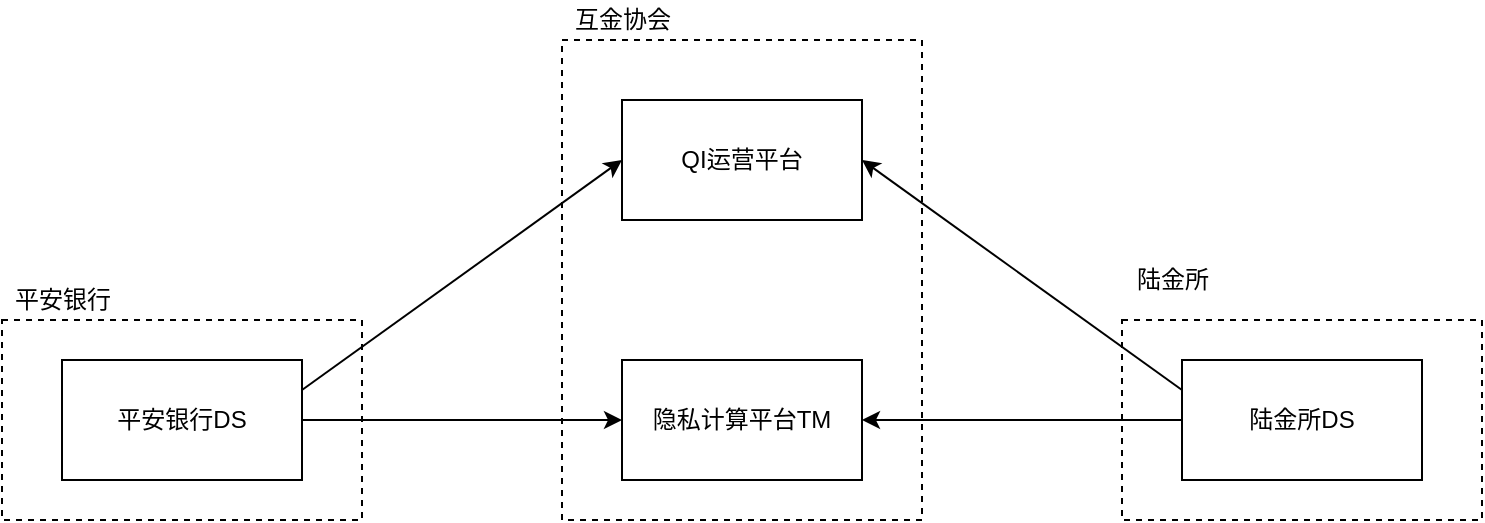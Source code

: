 <mxfile version="14.2.7" type="github">
  <diagram id="YXZVXIIgtDqCSdMB-Rmm" name="Page-1">
    <mxGraphModel dx="1178" dy="706" grid="1" gridSize="10" guides="1" tooltips="1" connect="1" arrows="1" fold="1" page="1" pageScale="1" pageWidth="827" pageHeight="1169" math="0" shadow="0">
      <root>
        <mxCell id="0" />
        <mxCell id="1" parent="0" />
        <mxCell id="jib970l90Mzl68ny4eWo-14" value="" style="rounded=0;whiteSpace=wrap;html=1;dashed=1;labelBackgroundColor=none;" vertex="1" parent="1">
          <mxGeometry x="40" y="280" width="180" height="100" as="geometry" />
        </mxCell>
        <mxCell id="jib970l90Mzl68ny4eWo-11" value="" style="rounded=0;whiteSpace=wrap;html=1;dashed=1;labelBackgroundColor=none;" vertex="1" parent="1">
          <mxGeometry x="600" y="280" width="180" height="100" as="geometry" />
        </mxCell>
        <mxCell id="jib970l90Mzl68ny4eWo-9" value="" style="rounded=0;whiteSpace=wrap;html=1;dashed=1;labelBackgroundColor=none;" vertex="1" parent="1">
          <mxGeometry x="320" y="140" width="180" height="240" as="geometry" />
        </mxCell>
        <mxCell id="jib970l90Mzl68ny4eWo-1" value="隐私计算平台TM" style="rounded=0;whiteSpace=wrap;html=1;" vertex="1" parent="1">
          <mxGeometry x="350" y="300" width="120" height="60" as="geometry" />
        </mxCell>
        <mxCell id="jib970l90Mzl68ny4eWo-2" value="QI运营平台" style="rounded=0;whiteSpace=wrap;html=1;" vertex="1" parent="1">
          <mxGeometry x="350" y="170" width="120" height="60" as="geometry" />
        </mxCell>
        <mxCell id="jib970l90Mzl68ny4eWo-3" value="平安银行DS" style="rounded=0;whiteSpace=wrap;html=1;" vertex="1" parent="1">
          <mxGeometry x="70" y="300" width="120" height="60" as="geometry" />
        </mxCell>
        <mxCell id="jib970l90Mzl68ny4eWo-4" value="陆金所DS" style="rounded=0;whiteSpace=wrap;html=1;" vertex="1" parent="1">
          <mxGeometry x="630" y="300" width="120" height="60" as="geometry" />
        </mxCell>
        <mxCell id="jib970l90Mzl68ny4eWo-5" value="" style="endArrow=classic;html=1;exitX=1;exitY=0.25;exitDx=0;exitDy=0;entryX=0;entryY=0.5;entryDx=0;entryDy=0;" edge="1" parent="1" source="jib970l90Mzl68ny4eWo-3" target="jib970l90Mzl68ny4eWo-2">
          <mxGeometry width="50" height="50" relative="1" as="geometry">
            <mxPoint x="390" y="390" as="sourcePoint" />
            <mxPoint x="440" y="340" as="targetPoint" />
          </mxGeometry>
        </mxCell>
        <mxCell id="jib970l90Mzl68ny4eWo-6" value="" style="endArrow=classic;html=1;exitX=1;exitY=0.5;exitDx=0;exitDy=0;entryX=0;entryY=0.5;entryDx=0;entryDy=0;" edge="1" parent="1" source="jib970l90Mzl68ny4eWo-3" target="jib970l90Mzl68ny4eWo-1">
          <mxGeometry width="50" height="50" relative="1" as="geometry">
            <mxPoint x="390" y="390" as="sourcePoint" />
            <mxPoint x="440" y="340" as="targetPoint" />
          </mxGeometry>
        </mxCell>
        <mxCell id="jib970l90Mzl68ny4eWo-7" value="" style="endArrow=classic;html=1;exitX=0;exitY=0.5;exitDx=0;exitDy=0;entryX=1;entryY=0.5;entryDx=0;entryDy=0;" edge="1" parent="1" source="jib970l90Mzl68ny4eWo-4" target="jib970l90Mzl68ny4eWo-1">
          <mxGeometry width="50" height="50" relative="1" as="geometry">
            <mxPoint x="390" y="390" as="sourcePoint" />
            <mxPoint x="440" y="340" as="targetPoint" />
          </mxGeometry>
        </mxCell>
        <mxCell id="jib970l90Mzl68ny4eWo-8" value="" style="endArrow=classic;html=1;exitX=0;exitY=0.25;exitDx=0;exitDy=0;entryX=1;entryY=0.5;entryDx=0;entryDy=0;" edge="1" parent="1" source="jib970l90Mzl68ny4eWo-4" target="jib970l90Mzl68ny4eWo-2">
          <mxGeometry width="50" height="50" relative="1" as="geometry">
            <mxPoint x="390" y="390" as="sourcePoint" />
            <mxPoint x="440" y="340" as="targetPoint" />
          </mxGeometry>
        </mxCell>
        <mxCell id="jib970l90Mzl68ny4eWo-10" value="互金协会" style="text;html=1;align=center;verticalAlign=middle;resizable=0;points=[];autosize=1;" vertex="1" parent="1">
          <mxGeometry x="320" y="120" width="60" height="20" as="geometry" />
        </mxCell>
        <mxCell id="jib970l90Mzl68ny4eWo-12" value="陆金所" style="text;html=1;align=center;verticalAlign=middle;resizable=0;points=[];autosize=1;" vertex="1" parent="1">
          <mxGeometry x="600" y="250" width="50" height="20" as="geometry" />
        </mxCell>
        <mxCell id="jib970l90Mzl68ny4eWo-13" value="平安银行" style="text;html=1;align=center;verticalAlign=middle;resizable=0;points=[];autosize=1;" vertex="1" parent="1">
          <mxGeometry x="40" y="260" width="60" height="20" as="geometry" />
        </mxCell>
      </root>
    </mxGraphModel>
  </diagram>
</mxfile>
